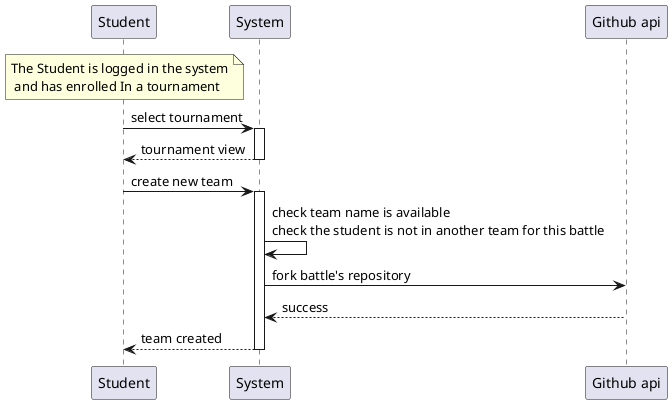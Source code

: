 @startuml
note over Student: The Student is logged in the system\n and has enrolled In a tournament
Student -> System: select tournament
activate System
System --> Student: tournament view
deactivate System
Student -> System: create new team
activate System
System -> System: check team name is available\ncheck the student is not in another team for this battle
System -> "Github api": fork battle's repository
"Github api" --> System: success
System --> Student: team created
deactivate System
@enduml